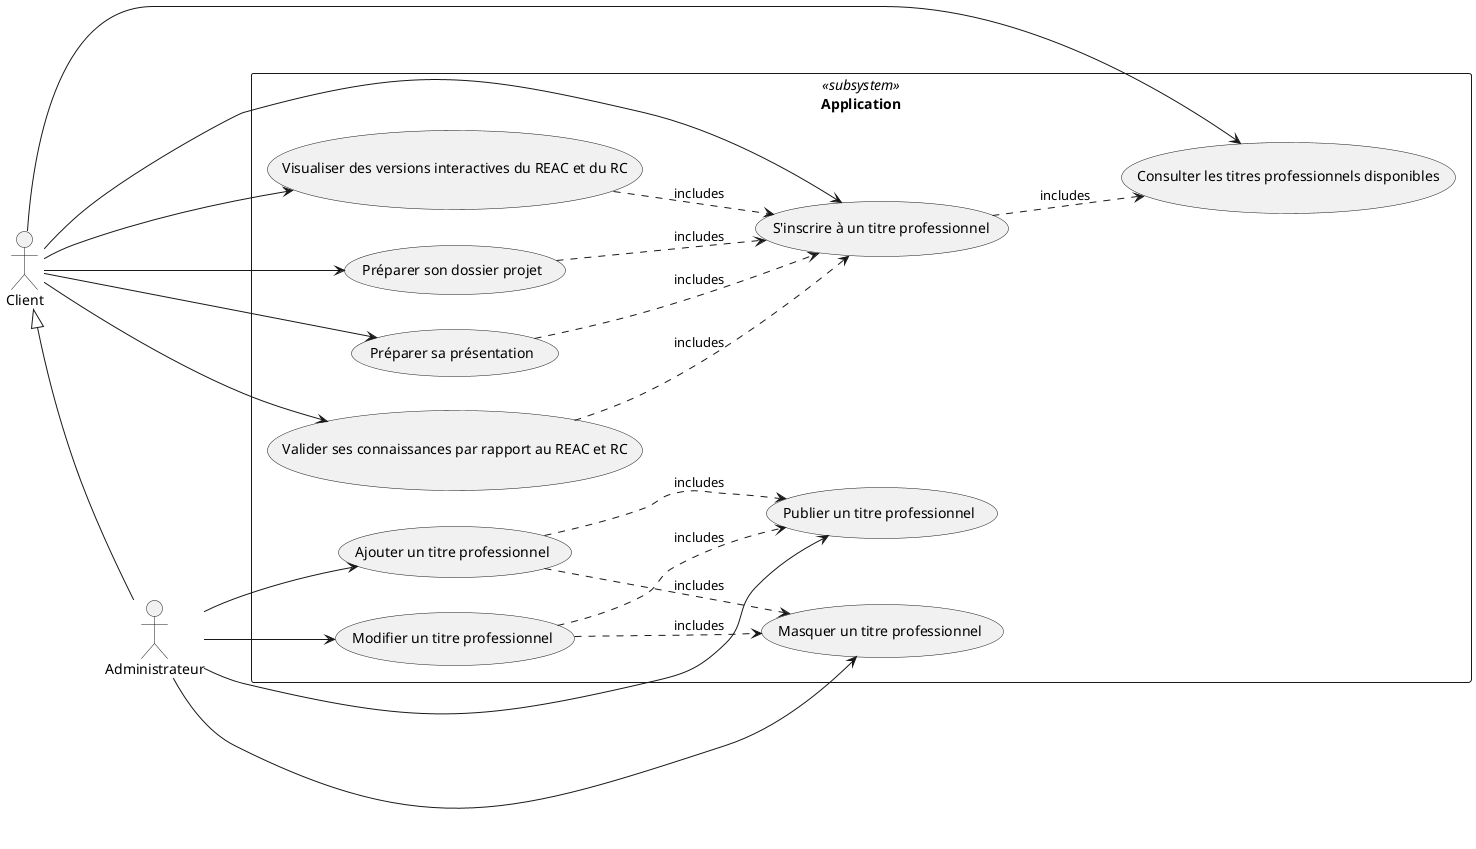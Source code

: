 @startuml
:Client: as c
:Administrateur: as a
c <|-- a
left to right direction
rectangle Application <<subsystem>> {
(Ajouter un titre professionnel) as (ajouter)
(Masquer un titre professionnel) as (masquer)
(Modifier un titre professionnel) as (modifier)
(Publier un titre professionnel) as (publier)
(Consulter les titres professionnels disponibles) as (consulter)
(S'inscrire à un titre professionnel) as (inscrire)
(Visualiser des versions interactives du REAC et du RC) as (visualiser)
(Valider ses connaissances par rapport au REAC et RC) as (valider)
(Préparer son dossier projet) as (preparer-dossier)
(Préparer sa présentation) as (preparer-presentation)
c -> (consulter)
c -> (inscrire)
c -> (visualiser)
c -> (preparer-dossier)
c -> (preparer-presentation)
c -> (valider)
(visualiser) ..> (inscrire): includes
(preparer-dossier) ..> (inscrire): includes
(preparer-presentation) ..> (inscrire): includes
(valider) ..> (inscrire): includes
(inscrire) ..> (consulter): includes
a --> (modifier)
a --> (ajouter)
a --> (publier)
a --> (masquer)
(modifier) ..> (publier): includes
(modifier) ..> (masquer): includes
(ajouter) ..> (publier): includes
(ajouter) ..> (masquer): includes
}
@enduml